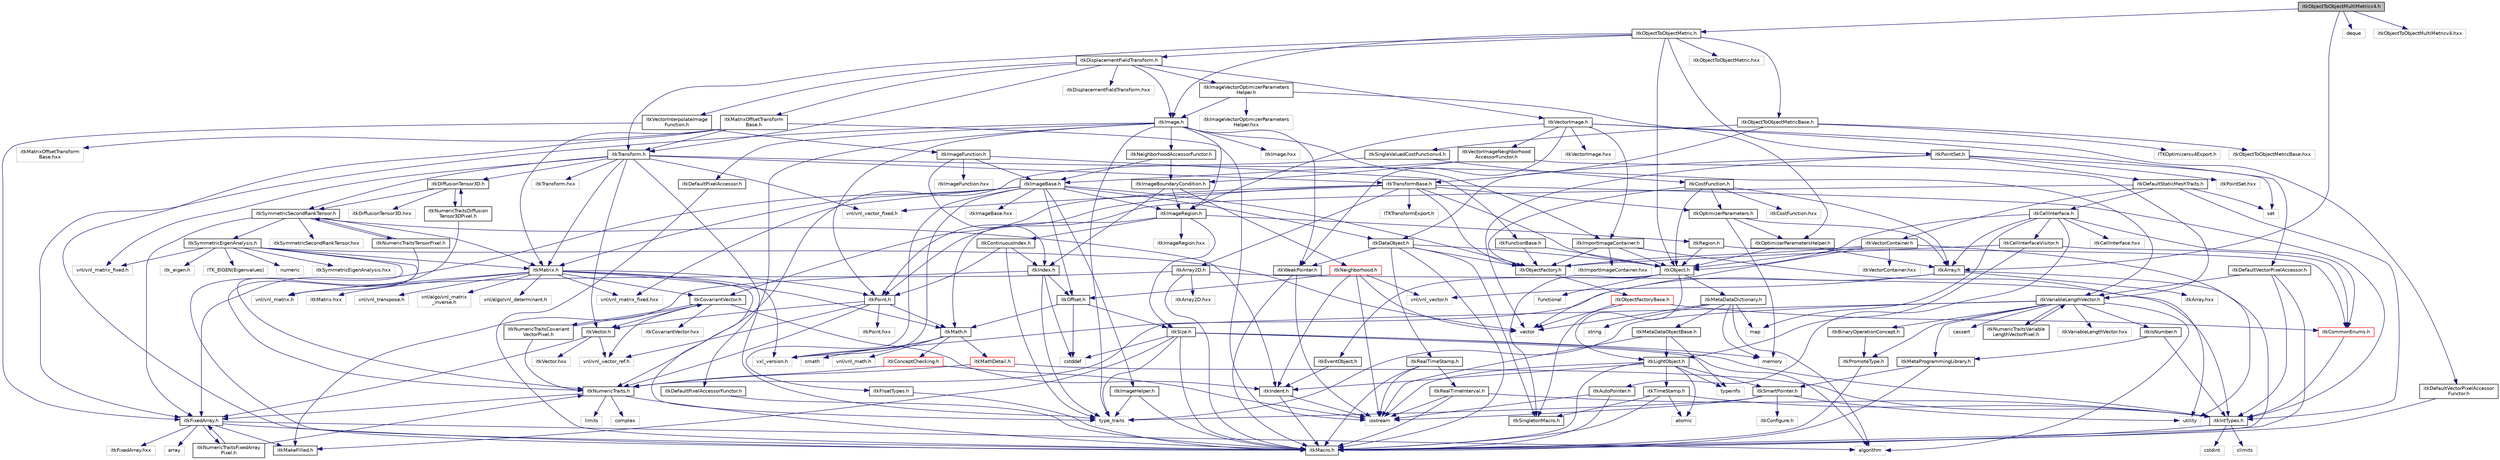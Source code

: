 digraph "itkObjectToObjectMultiMetricv4.h"
{
 // LATEX_PDF_SIZE
  edge [fontname="Helvetica",fontsize="10",labelfontname="Helvetica",labelfontsize="10"];
  node [fontname="Helvetica",fontsize="10",shape=record];
  Node1 [label="itkObjectToObjectMultiMetricv4.h",height=0.2,width=0.4,color="black", fillcolor="grey75", style="filled", fontcolor="black",tooltip=" "];
  Node1 -> Node2 [color="midnightblue",fontsize="10",style="solid",fontname="Helvetica"];
  Node2 [label="itkObjectToObjectMetric.h",height=0.2,width=0.4,color="black", fillcolor="white", style="filled",URL="$itkObjectToObjectMetric_8h.html",tooltip=" "];
  Node2 -> Node3 [color="midnightblue",fontsize="10",style="solid",fontname="Helvetica"];
  Node3 [label="itkObjectToObjectMetricBase.h",height=0.2,width=0.4,color="black", fillcolor="white", style="filled",URL="$itkObjectToObjectMetricBase_8h.html",tooltip=" "];
  Node3 -> Node4 [color="midnightblue",fontsize="10",style="solid",fontname="Helvetica"];
  Node4 [label="itkTransformBase.h",height=0.2,width=0.4,color="black", fillcolor="white", style="filled",URL="$itkTransformBase_8h.html",tooltip=" "];
  Node4 -> Node5 [color="midnightblue",fontsize="10",style="solid",fontname="Helvetica"];
  Node5 [label="ITKTransformExport.h",height=0.2,width=0.4,color="grey75", fillcolor="white", style="filled",tooltip=" "];
  Node4 -> Node6 [color="midnightblue",fontsize="10",style="solid",fontname="Helvetica"];
  Node6 [label="itkObject.h",height=0.2,width=0.4,color="black", fillcolor="white", style="filled",URL="$itkObject_8h.html",tooltip=" "];
  Node6 -> Node7 [color="midnightblue",fontsize="10",style="solid",fontname="Helvetica"];
  Node7 [label="itkLightObject.h",height=0.2,width=0.4,color="black", fillcolor="white", style="filled",URL="$itkLightObject_8h.html",tooltip=" "];
  Node7 -> Node8 [color="midnightblue",fontsize="10",style="solid",fontname="Helvetica"];
  Node8 [label="itkMacro.h",height=0.2,width=0.4,color="black", fillcolor="white", style="filled",URL="$itkMacro_8h.html",tooltip=" "];
  Node7 -> Node9 [color="midnightblue",fontsize="10",style="solid",fontname="Helvetica"];
  Node9 [label="itkSmartPointer.h",height=0.2,width=0.4,color="black", fillcolor="white", style="filled",URL="$itkSmartPointer_8h.html",tooltip=" "];
  Node9 -> Node10 [color="midnightblue",fontsize="10",style="solid",fontname="Helvetica"];
  Node10 [label="iostream",height=0.2,width=0.4,color="grey75", fillcolor="white", style="filled",tooltip=" "];
  Node9 -> Node11 [color="midnightblue",fontsize="10",style="solid",fontname="Helvetica"];
  Node11 [label="utility",height=0.2,width=0.4,color="grey75", fillcolor="white", style="filled",tooltip=" "];
  Node9 -> Node12 [color="midnightblue",fontsize="10",style="solid",fontname="Helvetica"];
  Node12 [label="type_traits",height=0.2,width=0.4,color="grey75", fillcolor="white", style="filled",tooltip=" "];
  Node9 -> Node13 [color="midnightblue",fontsize="10",style="solid",fontname="Helvetica"];
  Node13 [label="itkConfigure.h",height=0.2,width=0.4,color="grey75", fillcolor="white", style="filled",tooltip=" "];
  Node7 -> Node14 [color="midnightblue",fontsize="10",style="solid",fontname="Helvetica"];
  Node14 [label="itkTimeStamp.h",height=0.2,width=0.4,color="black", fillcolor="white", style="filled",URL="$itkTimeStamp_8h.html",tooltip=" "];
  Node14 -> Node8 [color="midnightblue",fontsize="10",style="solid",fontname="Helvetica"];
  Node14 -> Node15 [color="midnightblue",fontsize="10",style="solid",fontname="Helvetica"];
  Node15 [label="itkIntTypes.h",height=0.2,width=0.4,color="black", fillcolor="white", style="filled",URL="$itkIntTypes_8h.html",tooltip=" "];
  Node15 -> Node8 [color="midnightblue",fontsize="10",style="solid",fontname="Helvetica"];
  Node15 -> Node16 [color="midnightblue",fontsize="10",style="solid",fontname="Helvetica"];
  Node16 [label="cstdint",height=0.2,width=0.4,color="grey75", fillcolor="white", style="filled",tooltip=" "];
  Node15 -> Node17 [color="midnightblue",fontsize="10",style="solid",fontname="Helvetica"];
  Node17 [label="climits",height=0.2,width=0.4,color="grey75", fillcolor="white", style="filled",tooltip=" "];
  Node14 -> Node18 [color="midnightblue",fontsize="10",style="solid",fontname="Helvetica"];
  Node18 [label="atomic",height=0.2,width=0.4,color="grey75", fillcolor="white", style="filled",tooltip=" "];
  Node14 -> Node19 [color="midnightblue",fontsize="10",style="solid",fontname="Helvetica"];
  Node19 [label="itkSingletonMacro.h",height=0.2,width=0.4,color="black", fillcolor="white", style="filled",URL="$itkSingletonMacro_8h.html",tooltip=" "];
  Node7 -> Node20 [color="midnightblue",fontsize="10",style="solid",fontname="Helvetica"];
  Node20 [label="itkIndent.h",height=0.2,width=0.4,color="black", fillcolor="white", style="filled",URL="$itkIndent_8h.html",tooltip=" "];
  Node20 -> Node8 [color="midnightblue",fontsize="10",style="solid",fontname="Helvetica"];
  Node20 -> Node10 [color="midnightblue",fontsize="10",style="solid",fontname="Helvetica"];
  Node7 -> Node18 [color="midnightblue",fontsize="10",style="solid",fontname="Helvetica"];
  Node7 -> Node10 [color="midnightblue",fontsize="10",style="solid",fontname="Helvetica"];
  Node7 -> Node21 [color="midnightblue",fontsize="10",style="solid",fontname="Helvetica"];
  Node21 [label="typeinfo",height=0.2,width=0.4,color="grey75", fillcolor="white", style="filled",tooltip=" "];
  Node6 -> Node22 [color="midnightblue",fontsize="10",style="solid",fontname="Helvetica"];
  Node22 [label="itkEventObject.h",height=0.2,width=0.4,color="black", fillcolor="white", style="filled",URL="$itkEventObject_8h.html",tooltip=" "];
  Node22 -> Node20 [color="midnightblue",fontsize="10",style="solid",fontname="Helvetica"];
  Node6 -> Node23 [color="midnightblue",fontsize="10",style="solid",fontname="Helvetica"];
  Node23 [label="itkMetaDataDictionary.h",height=0.2,width=0.4,color="black", fillcolor="white", style="filled",URL="$itkMetaDataDictionary_8h.html",tooltip=" "];
  Node23 -> Node24 [color="midnightblue",fontsize="10",style="solid",fontname="Helvetica"];
  Node24 [label="itkMetaDataObjectBase.h",height=0.2,width=0.4,color="black", fillcolor="white", style="filled",URL="$itkMetaDataObjectBase_8h.html",tooltip=" "];
  Node24 -> Node7 [color="midnightblue",fontsize="10",style="solid",fontname="Helvetica"];
  Node24 -> Node21 [color="midnightblue",fontsize="10",style="solid",fontname="Helvetica"];
  Node24 -> Node10 [color="midnightblue",fontsize="10",style="solid",fontname="Helvetica"];
  Node23 -> Node25 [color="midnightblue",fontsize="10",style="solid",fontname="Helvetica"];
  Node25 [label="algorithm",height=0.2,width=0.4,color="grey75", fillcolor="white", style="filled",tooltip=" "];
  Node23 -> Node26 [color="midnightblue",fontsize="10",style="solid",fontname="Helvetica"];
  Node26 [label="vector",height=0.2,width=0.4,color="grey75", fillcolor="white", style="filled",tooltip=" "];
  Node23 -> Node27 [color="midnightblue",fontsize="10",style="solid",fontname="Helvetica"];
  Node27 [label="map",height=0.2,width=0.4,color="grey75", fillcolor="white", style="filled",tooltip=" "];
  Node23 -> Node28 [color="midnightblue",fontsize="10",style="solid",fontname="Helvetica"];
  Node28 [label="string",height=0.2,width=0.4,color="grey75", fillcolor="white", style="filled",tooltip=" "];
  Node23 -> Node29 [color="midnightblue",fontsize="10",style="solid",fontname="Helvetica"];
  Node29 [label="memory",height=0.2,width=0.4,color="grey75", fillcolor="white", style="filled",tooltip=" "];
  Node6 -> Node19 [color="midnightblue",fontsize="10",style="solid",fontname="Helvetica"];
  Node6 -> Node30 [color="midnightblue",fontsize="10",style="solid",fontname="Helvetica"];
  Node30 [label="functional",height=0.2,width=0.4,color="grey75", fillcolor="white", style="filled",tooltip=" "];
  Node4 -> Node31 [color="midnightblue",fontsize="10",style="solid",fontname="Helvetica"];
  Node31 [label="itkPoint.h",height=0.2,width=0.4,color="black", fillcolor="white", style="filled",URL="$itkPoint_8h.html",tooltip=" "];
  Node31 -> Node32 [color="midnightblue",fontsize="10",style="solid",fontname="Helvetica"];
  Node32 [label="itkNumericTraits.h",height=0.2,width=0.4,color="black", fillcolor="white", style="filled",URL="$itkNumericTraits_8h.html",tooltip=" "];
  Node32 -> Node8 [color="midnightblue",fontsize="10",style="solid",fontname="Helvetica"];
  Node32 -> Node33 [color="midnightblue",fontsize="10",style="solid",fontname="Helvetica"];
  Node33 [label="limits",height=0.2,width=0.4,color="grey75", fillcolor="white", style="filled",tooltip=" "];
  Node32 -> Node34 [color="midnightblue",fontsize="10",style="solid",fontname="Helvetica"];
  Node34 [label="complex",height=0.2,width=0.4,color="grey75", fillcolor="white", style="filled",tooltip=" "];
  Node32 -> Node35 [color="midnightblue",fontsize="10",style="solid",fontname="Helvetica"];
  Node35 [label="itkFixedArray.h",height=0.2,width=0.4,color="black", fillcolor="white", style="filled",URL="$itkFixedArray_8h.html",tooltip=" "];
  Node35 -> Node8 [color="midnightblue",fontsize="10",style="solid",fontname="Helvetica"];
  Node35 -> Node36 [color="midnightblue",fontsize="10",style="solid",fontname="Helvetica"];
  Node36 [label="itkMakeFilled.h",height=0.2,width=0.4,color="black", fillcolor="white", style="filled",URL="$itkMakeFilled_8h.html",tooltip=" "];
  Node35 -> Node25 [color="midnightblue",fontsize="10",style="solid",fontname="Helvetica"];
  Node35 -> Node37 [color="midnightblue",fontsize="10",style="solid",fontname="Helvetica"];
  Node37 [label="array",height=0.2,width=0.4,color="grey75", fillcolor="white", style="filled",tooltip=" "];
  Node35 -> Node38 [color="midnightblue",fontsize="10",style="solid",fontname="Helvetica"];
  Node38 [label="itkFixedArray.hxx",height=0.2,width=0.4,color="grey75", fillcolor="white", style="filled",tooltip=" "];
  Node35 -> Node39 [color="midnightblue",fontsize="10",style="solid",fontname="Helvetica"];
  Node39 [label="itkNumericTraitsFixedArray\lPixel.h",height=0.2,width=0.4,color="black", fillcolor="white", style="filled",URL="$itkNumericTraitsFixedArrayPixel_8h.html",tooltip=" "];
  Node39 -> Node32 [color="midnightblue",fontsize="10",style="solid",fontname="Helvetica"];
  Node39 -> Node35 [color="midnightblue",fontsize="10",style="solid",fontname="Helvetica"];
  Node31 -> Node40 [color="midnightblue",fontsize="10",style="solid",fontname="Helvetica"];
  Node40 [label="itkVector.h",height=0.2,width=0.4,color="black", fillcolor="white", style="filled",URL="$itkVector_8h.html",tooltip=" "];
  Node40 -> Node35 [color="midnightblue",fontsize="10",style="solid",fontname="Helvetica"];
  Node40 -> Node41 [color="midnightblue",fontsize="10",style="solid",fontname="Helvetica"];
  Node41 [label="vnl/vnl_vector_ref.h",height=0.2,width=0.4,color="grey75", fillcolor="white", style="filled",tooltip=" "];
  Node40 -> Node42 [color="midnightblue",fontsize="10",style="solid",fontname="Helvetica"];
  Node42 [label="itkVector.hxx",height=0.2,width=0.4,color="grey75", fillcolor="white", style="filled",tooltip=" "];
  Node31 -> Node41 [color="midnightblue",fontsize="10",style="solid",fontname="Helvetica"];
  Node31 -> Node43 [color="midnightblue",fontsize="10",style="solid",fontname="Helvetica"];
  Node43 [label="itkMath.h",height=0.2,width=0.4,color="black", fillcolor="white", style="filled",URL="$itkMath_8h.html",tooltip=" "];
  Node43 -> Node44 [color="midnightblue",fontsize="10",style="solid",fontname="Helvetica"];
  Node44 [label="cmath",height=0.2,width=0.4,color="grey75", fillcolor="white", style="filled",tooltip=" "];
  Node43 -> Node45 [color="midnightblue",fontsize="10",style="solid",fontname="Helvetica"];
  Node45 [label="itkMathDetail.h",height=0.2,width=0.4,color="red", fillcolor="white", style="filled",URL="$itkMathDetail_8h.html",tooltip=" "];
  Node45 -> Node15 [color="midnightblue",fontsize="10",style="solid",fontname="Helvetica"];
  Node45 -> Node32 [color="midnightblue",fontsize="10",style="solid",fontname="Helvetica"];
  Node43 -> Node47 [color="midnightblue",fontsize="10",style="solid",fontname="Helvetica"];
  Node47 [label="itkConceptChecking.h",height=0.2,width=0.4,color="red", fillcolor="white", style="filled",URL="$itkConceptChecking_8h.html",tooltip=" "];
  Node47 -> Node32 [color="midnightblue",fontsize="10",style="solid",fontname="Helvetica"];
  Node47 -> Node10 [color="midnightblue",fontsize="10",style="solid",fontname="Helvetica"];
  Node43 -> Node49 [color="midnightblue",fontsize="10",style="solid",fontname="Helvetica"];
  Node49 [label="vnl/vnl_math.h",height=0.2,width=0.4,color="grey75", fillcolor="white", style="filled",tooltip=" "];
  Node43 -> Node50 [color="midnightblue",fontsize="10",style="solid",fontname="Helvetica"];
  Node50 [label="vxl_version.h",height=0.2,width=0.4,color="grey75", fillcolor="white", style="filled",tooltip=" "];
  Node31 -> Node51 [color="midnightblue",fontsize="10",style="solid",fontname="Helvetica"];
  Node51 [label="itkPoint.hxx",height=0.2,width=0.4,color="grey75", fillcolor="white", style="filled",tooltip=" "];
  Node4 -> Node52 [color="midnightblue",fontsize="10",style="solid",fontname="Helvetica"];
  Node52 [label="itkCovariantVector.h",height=0.2,width=0.4,color="black", fillcolor="white", style="filled",URL="$itkCovariantVector_8h.html",tooltip=" "];
  Node52 -> Node20 [color="midnightblue",fontsize="10",style="solid",fontname="Helvetica"];
  Node52 -> Node40 [color="midnightblue",fontsize="10",style="solid",fontname="Helvetica"];
  Node52 -> Node41 [color="midnightblue",fontsize="10",style="solid",fontname="Helvetica"];
  Node52 -> Node53 [color="midnightblue",fontsize="10",style="solid",fontname="Helvetica"];
  Node53 [label="itkNumericTraitsCovariant\lVectorPixel.h",height=0.2,width=0.4,color="black", fillcolor="white", style="filled",URL="$itkNumericTraitsCovariantVectorPixel_8h.html",tooltip=" "];
  Node53 -> Node32 [color="midnightblue",fontsize="10",style="solid",fontname="Helvetica"];
  Node53 -> Node52 [color="midnightblue",fontsize="10",style="solid",fontname="Helvetica"];
  Node52 -> Node54 [color="midnightblue",fontsize="10",style="solid",fontname="Helvetica"];
  Node54 [label="itkCovariantVector.hxx",height=0.2,width=0.4,color="grey75", fillcolor="white", style="filled",tooltip=" "];
  Node4 -> Node55 [color="midnightblue",fontsize="10",style="solid",fontname="Helvetica"];
  Node55 [label="vnl/vnl_vector_fixed.h",height=0.2,width=0.4,color="grey75", fillcolor="white", style="filled",tooltip=" "];
  Node4 -> Node56 [color="midnightblue",fontsize="10",style="solid",fontname="Helvetica"];
  Node56 [label="itkArray2D.h",height=0.2,width=0.4,color="black", fillcolor="white", style="filled",URL="$itkArray2D_8h.html",tooltip=" "];
  Node56 -> Node8 [color="midnightblue",fontsize="10",style="solid",fontname="Helvetica"];
  Node56 -> Node15 [color="midnightblue",fontsize="10",style="solid",fontname="Helvetica"];
  Node56 -> Node57 [color="midnightblue",fontsize="10",style="solid",fontname="Helvetica"];
  Node57 [label="vnl/vnl_matrix.h",height=0.2,width=0.4,color="grey75", fillcolor="white", style="filled",tooltip=" "];
  Node56 -> Node58 [color="midnightblue",fontsize="10",style="solid",fontname="Helvetica"];
  Node58 [label="itkArray2D.hxx",height=0.2,width=0.4,color="grey75", fillcolor="white", style="filled",tooltip=" "];
  Node4 -> Node59 [color="midnightblue",fontsize="10",style="solid",fontname="Helvetica"];
  Node59 [label="itkOptimizerParameters.h",height=0.2,width=0.4,color="black", fillcolor="white", style="filled",URL="$itkOptimizerParameters_8h.html",tooltip=" "];
  Node59 -> Node60 [color="midnightblue",fontsize="10",style="solid",fontname="Helvetica"];
  Node60 [label="itkArray.h",height=0.2,width=0.4,color="black", fillcolor="white", style="filled",URL="$itkArray_8h.html",tooltip=" "];
  Node60 -> Node8 [color="midnightblue",fontsize="10",style="solid",fontname="Helvetica"];
  Node60 -> Node50 [color="midnightblue",fontsize="10",style="solid",fontname="Helvetica"];
  Node60 -> Node61 [color="midnightblue",fontsize="10",style="solid",fontname="Helvetica"];
  Node61 [label="vnl/vnl_vector.h",height=0.2,width=0.4,color="grey75", fillcolor="white", style="filled",tooltip=" "];
  Node60 -> Node62 [color="midnightblue",fontsize="10",style="solid",fontname="Helvetica"];
  Node62 [label="itkArray.hxx",height=0.2,width=0.4,color="grey75", fillcolor="white", style="filled",tooltip=" "];
  Node59 -> Node63 [color="midnightblue",fontsize="10",style="solid",fontname="Helvetica"];
  Node63 [label="itkOptimizerParametersHelper.h",height=0.2,width=0.4,color="black", fillcolor="white", style="filled",URL="$itkOptimizerParametersHelper_8h.html",tooltip=" "];
  Node63 -> Node6 [color="midnightblue",fontsize="10",style="solid",fontname="Helvetica"];
  Node63 -> Node60 [color="midnightblue",fontsize="10",style="solid",fontname="Helvetica"];
  Node59 -> Node29 [color="midnightblue",fontsize="10",style="solid",fontname="Helvetica"];
  Node4 -> Node64 [color="midnightblue",fontsize="10",style="solid",fontname="Helvetica"];
  Node64 [label="itkObjectFactory.h",height=0.2,width=0.4,color="black", fillcolor="white", style="filled",URL="$itkObjectFactory_8h.html",tooltip=" "];
  Node64 -> Node65 [color="midnightblue",fontsize="10",style="solid",fontname="Helvetica"];
  Node65 [label="itkObjectFactoryBase.h",height=0.2,width=0.4,color="red", fillcolor="white", style="filled",URL="$itkObjectFactoryBase_8h.html",tooltip=" "];
  Node65 -> Node19 [color="midnightblue",fontsize="10",style="solid",fontname="Helvetica"];
  Node65 -> Node67 [color="midnightblue",fontsize="10",style="solid",fontname="Helvetica"];
  Node67 [label="itkCommonEnums.h",height=0.2,width=0.4,color="red", fillcolor="white", style="filled",URL="$itkCommonEnums_8h.html",tooltip=" "];
  Node67 -> Node15 [color="midnightblue",fontsize="10",style="solid",fontname="Helvetica"];
  Node65 -> Node26 [color="midnightblue",fontsize="10",style="solid",fontname="Helvetica"];
  Node4 -> Node15 [color="midnightblue",fontsize="10",style="solid",fontname="Helvetica"];
  Node3 -> Node70 [color="midnightblue",fontsize="10",style="solid",fontname="Helvetica"];
  Node70 [label="itkSingleValuedCostFunctionv4.h",height=0.2,width=0.4,color="black", fillcolor="white", style="filled",URL="$itkSingleValuedCostFunctionv4_8h.html",tooltip=" "];
  Node70 -> Node71 [color="midnightblue",fontsize="10",style="solid",fontname="Helvetica"];
  Node71 [label="itkCostFunction.h",height=0.2,width=0.4,color="black", fillcolor="white", style="filled",URL="$itkCostFunction_8h.html",tooltip=" "];
  Node71 -> Node6 [color="midnightblue",fontsize="10",style="solid",fontname="Helvetica"];
  Node71 -> Node64 [color="midnightblue",fontsize="10",style="solid",fontname="Helvetica"];
  Node71 -> Node60 [color="midnightblue",fontsize="10",style="solid",fontname="Helvetica"];
  Node71 -> Node59 [color="midnightblue",fontsize="10",style="solid",fontname="Helvetica"];
  Node71 -> Node72 [color="midnightblue",fontsize="10",style="solid",fontname="Helvetica"];
  Node72 [label="itkCostFunction.hxx",height=0.2,width=0.4,color="grey75", fillcolor="white", style="filled",tooltip=" "];
  Node70 -> Node32 [color="midnightblue",fontsize="10",style="solid",fontname="Helvetica"];
  Node3 -> Node73 [color="midnightblue",fontsize="10",style="solid",fontname="Helvetica"];
  Node73 [label="ITKOptimizersv4Export.h",height=0.2,width=0.4,color="grey75", fillcolor="white", style="filled",tooltip=" "];
  Node3 -> Node74 [color="midnightblue",fontsize="10",style="solid",fontname="Helvetica"];
  Node74 [label="itkObjectToObjectMetricBase.hxx",height=0.2,width=0.4,color="grey75", fillcolor="white", style="filled",tooltip=" "];
  Node2 -> Node75 [color="midnightblue",fontsize="10",style="solid",fontname="Helvetica"];
  Node75 [label="itkDisplacementFieldTransform.h",height=0.2,width=0.4,color="black", fillcolor="white", style="filled",URL="$itkDisplacementFieldTransform_8h.html",tooltip=" "];
  Node75 -> Node76 [color="midnightblue",fontsize="10",style="solid",fontname="Helvetica"];
  Node76 [label="itkTransform.h",height=0.2,width=0.4,color="black", fillcolor="white", style="filled",URL="$itkTransform_8h.html",tooltip=" "];
  Node76 -> Node12 [color="midnightblue",fontsize="10",style="solid",fontname="Helvetica"];
  Node76 -> Node4 [color="midnightblue",fontsize="10",style="solid",fontname="Helvetica"];
  Node76 -> Node40 [color="midnightblue",fontsize="10",style="solid",fontname="Helvetica"];
  Node76 -> Node77 [color="midnightblue",fontsize="10",style="solid",fontname="Helvetica"];
  Node77 [label="itkSymmetricSecondRankTensor.h",height=0.2,width=0.4,color="black", fillcolor="white", style="filled",URL="$itkSymmetricSecondRankTensor_8h.html",tooltip=" "];
  Node77 -> Node20 [color="midnightblue",fontsize="10",style="solid",fontname="Helvetica"];
  Node77 -> Node35 [color="midnightblue",fontsize="10",style="solid",fontname="Helvetica"];
  Node77 -> Node78 [color="midnightblue",fontsize="10",style="solid",fontname="Helvetica"];
  Node78 [label="itkMatrix.h",height=0.2,width=0.4,color="black", fillcolor="white", style="filled",URL="$itkMatrix_8h.html",tooltip=" "];
  Node78 -> Node31 [color="midnightblue",fontsize="10",style="solid",fontname="Helvetica"];
  Node78 -> Node52 [color="midnightblue",fontsize="10",style="solid",fontname="Helvetica"];
  Node78 -> Node50 [color="midnightblue",fontsize="10",style="solid",fontname="Helvetica"];
  Node78 -> Node79 [color="midnightblue",fontsize="10",style="solid",fontname="Helvetica"];
  Node79 [label="vnl/vnl_matrix_fixed.hxx",height=0.2,width=0.4,color="grey75", fillcolor="white", style="filled",tooltip=" "];
  Node78 -> Node80 [color="midnightblue",fontsize="10",style="solid",fontname="Helvetica"];
  Node80 [label="vnl/vnl_transpose.h",height=0.2,width=0.4,color="grey75", fillcolor="white", style="filled",tooltip=" "];
  Node78 -> Node81 [color="midnightblue",fontsize="10",style="solid",fontname="Helvetica"];
  Node81 [label="vnl/algo/vnl_matrix\l_inverse.h",height=0.2,width=0.4,color="grey75", fillcolor="white", style="filled",tooltip=" "];
  Node78 -> Node57 [color="midnightblue",fontsize="10",style="solid",fontname="Helvetica"];
  Node78 -> Node82 [color="midnightblue",fontsize="10",style="solid",fontname="Helvetica"];
  Node82 [label="vnl/algo/vnl_determinant.h",height=0.2,width=0.4,color="grey75", fillcolor="white", style="filled",tooltip=" "];
  Node78 -> Node43 [color="midnightblue",fontsize="10",style="solid",fontname="Helvetica"];
  Node78 -> Node12 [color="midnightblue",fontsize="10",style="solid",fontname="Helvetica"];
  Node78 -> Node83 [color="midnightblue",fontsize="10",style="solid",fontname="Helvetica"];
  Node83 [label="itkMatrix.hxx",height=0.2,width=0.4,color="grey75", fillcolor="white", style="filled",tooltip=" "];
  Node77 -> Node84 [color="midnightblue",fontsize="10",style="solid",fontname="Helvetica"];
  Node84 [label="itkSymmetricEigenAnalysis.h",height=0.2,width=0.4,color="black", fillcolor="white", style="filled",URL="$itkSymmetricEigenAnalysis_8h.html",tooltip=" "];
  Node84 -> Node8 [color="midnightblue",fontsize="10",style="solid",fontname="Helvetica"];
  Node84 -> Node85 [color="midnightblue",fontsize="10",style="solid",fontname="Helvetica"];
  Node85 [label="itk_eigen.h",height=0.2,width=0.4,color="grey75", fillcolor="white", style="filled",tooltip=" "];
  Node84 -> Node86 [color="midnightblue",fontsize="10",style="solid",fontname="Helvetica"];
  Node86 [label="ITK_EIGEN(Eigenvalues)",height=0.2,width=0.4,color="grey75", fillcolor="white", style="filled",tooltip=" "];
  Node84 -> Node87 [color="midnightblue",fontsize="10",style="solid",fontname="Helvetica"];
  Node87 [label="numeric",height=0.2,width=0.4,color="grey75", fillcolor="white", style="filled",tooltip=" "];
  Node84 -> Node26 [color="midnightblue",fontsize="10",style="solid",fontname="Helvetica"];
  Node84 -> Node57 [color="midnightblue",fontsize="10",style="solid",fontname="Helvetica"];
  Node84 -> Node88 [color="midnightblue",fontsize="10",style="solid",fontname="Helvetica"];
  Node88 [label="vnl/vnl_matrix_fixed.h",height=0.2,width=0.4,color="grey75", fillcolor="white", style="filled",tooltip=" "];
  Node84 -> Node78 [color="midnightblue",fontsize="10",style="solid",fontname="Helvetica"];
  Node84 -> Node89 [color="midnightblue",fontsize="10",style="solid",fontname="Helvetica"];
  Node89 [label="itkSymmetricEigenAnalysis.hxx",height=0.2,width=0.4,color="grey75", fillcolor="white", style="filled",tooltip=" "];
  Node77 -> Node90 [color="midnightblue",fontsize="10",style="solid",fontname="Helvetica"];
  Node90 [label="itkNumericTraitsTensorPixel.h",height=0.2,width=0.4,color="black", fillcolor="white", style="filled",URL="$itkNumericTraitsTensorPixel_8h.html",tooltip=" "];
  Node90 -> Node32 [color="midnightblue",fontsize="10",style="solid",fontname="Helvetica"];
  Node90 -> Node77 [color="midnightblue",fontsize="10",style="solid",fontname="Helvetica"];
  Node77 -> Node91 [color="midnightblue",fontsize="10",style="solid",fontname="Helvetica"];
  Node91 [label="itkSymmetricSecondRankTensor.hxx",height=0.2,width=0.4,color="grey75", fillcolor="white", style="filled",tooltip=" "];
  Node76 -> Node92 [color="midnightblue",fontsize="10",style="solid",fontname="Helvetica"];
  Node92 [label="itkDiffusionTensor3D.h",height=0.2,width=0.4,color="black", fillcolor="white", style="filled",URL="$itkDiffusionTensor3D_8h.html",tooltip=" "];
  Node92 -> Node77 [color="midnightblue",fontsize="10",style="solid",fontname="Helvetica"];
  Node92 -> Node93 [color="midnightblue",fontsize="10",style="solid",fontname="Helvetica"];
  Node93 [label="itkNumericTraitsDiffusion\lTensor3DPixel.h",height=0.2,width=0.4,color="black", fillcolor="white", style="filled",URL="$itkNumericTraitsDiffusionTensor3DPixel_8h.html",tooltip=" "];
  Node93 -> Node32 [color="midnightblue",fontsize="10",style="solid",fontname="Helvetica"];
  Node93 -> Node92 [color="midnightblue",fontsize="10",style="solid",fontname="Helvetica"];
  Node92 -> Node94 [color="midnightblue",fontsize="10",style="solid",fontname="Helvetica"];
  Node94 [label="itkDiffusionTensor3D.hxx",height=0.2,width=0.4,color="grey75", fillcolor="white", style="filled",tooltip=" "];
  Node76 -> Node95 [color="midnightblue",fontsize="10",style="solid",fontname="Helvetica"];
  Node95 [label="itkVariableLengthVector.h",height=0.2,width=0.4,color="black", fillcolor="white", style="filled",URL="$itkVariableLengthVector_8h.html",tooltip=" "];
  Node95 -> Node96 [color="midnightblue",fontsize="10",style="solid",fontname="Helvetica"];
  Node96 [label="cassert",height=0.2,width=0.4,color="grey75", fillcolor="white", style="filled",tooltip=" "];
  Node95 -> Node25 [color="midnightblue",fontsize="10",style="solid",fontname="Helvetica"];
  Node95 -> Node12 [color="midnightblue",fontsize="10",style="solid",fontname="Helvetica"];
  Node95 -> Node32 [color="midnightblue",fontsize="10",style="solid",fontname="Helvetica"];
  Node95 -> Node97 [color="midnightblue",fontsize="10",style="solid",fontname="Helvetica"];
  Node97 [label="itkMetaProgrammingLibrary.h",height=0.2,width=0.4,color="black", fillcolor="white", style="filled",URL="$itkMetaProgrammingLibrary_8h.html",tooltip=" "];
  Node97 -> Node8 [color="midnightblue",fontsize="10",style="solid",fontname="Helvetica"];
  Node97 -> Node9 [color="midnightblue",fontsize="10",style="solid",fontname="Helvetica"];
  Node95 -> Node98 [color="midnightblue",fontsize="10",style="solid",fontname="Helvetica"];
  Node98 [label="itkIsNumber.h",height=0.2,width=0.4,color="black", fillcolor="white", style="filled",URL="$itkIsNumber_8h.html",tooltip=" "];
  Node98 -> Node97 [color="midnightblue",fontsize="10",style="solid",fontname="Helvetica"];
  Node98 -> Node15 [color="midnightblue",fontsize="10",style="solid",fontname="Helvetica"];
  Node95 -> Node99 [color="midnightblue",fontsize="10",style="solid",fontname="Helvetica"];
  Node99 [label="itkPromoteType.h",height=0.2,width=0.4,color="black", fillcolor="white", style="filled",URL="$itkPromoteType_8h.html",tooltip=" "];
  Node99 -> Node8 [color="midnightblue",fontsize="10",style="solid",fontname="Helvetica"];
  Node95 -> Node100 [color="midnightblue",fontsize="10",style="solid",fontname="Helvetica"];
  Node100 [label="itkBinaryOperationConcept.h",height=0.2,width=0.4,color="black", fillcolor="white", style="filled",URL="$itkBinaryOperationConcept_8h.html",tooltip=" "];
  Node100 -> Node99 [color="midnightblue",fontsize="10",style="solid",fontname="Helvetica"];
  Node95 -> Node101 [color="midnightblue",fontsize="10",style="solid",fontname="Helvetica"];
  Node101 [label="itkNumericTraitsVariable\lLengthVectorPixel.h",height=0.2,width=0.4,color="black", fillcolor="white", style="filled",URL="$itkNumericTraitsVariableLengthVectorPixel_8h.html",tooltip=" "];
  Node101 -> Node95 [color="midnightblue",fontsize="10",style="solid",fontname="Helvetica"];
  Node95 -> Node102 [color="midnightblue",fontsize="10",style="solid",fontname="Helvetica"];
  Node102 [label="itkVariableLengthVector.hxx",height=0.2,width=0.4,color="grey75", fillcolor="white", style="filled",tooltip=" "];
  Node76 -> Node55 [color="midnightblue",fontsize="10",style="solid",fontname="Helvetica"];
  Node76 -> Node88 [color="midnightblue",fontsize="10",style="solid",fontname="Helvetica"];
  Node76 -> Node78 [color="midnightblue",fontsize="10",style="solid",fontname="Helvetica"];
  Node76 -> Node103 [color="midnightblue",fontsize="10",style="solid",fontname="Helvetica"];
  Node103 [label="itkTransform.hxx",height=0.2,width=0.4,color="grey75", fillcolor="white", style="filled",tooltip=" "];
  Node75 -> Node104 [color="midnightblue",fontsize="10",style="solid",fontname="Helvetica"];
  Node104 [label="itkImage.h",height=0.2,width=0.4,color="black", fillcolor="white", style="filled",URL="$itkImage_8h.html",tooltip=" "];
  Node104 -> Node105 [color="midnightblue",fontsize="10",style="solid",fontname="Helvetica"];
  Node105 [label="itkImageRegion.h",height=0.2,width=0.4,color="black", fillcolor="white", style="filled",URL="$itkImageRegion_8h.html",tooltip=" "];
  Node105 -> Node106 [color="midnightblue",fontsize="10",style="solid",fontname="Helvetica"];
  Node106 [label="itkRegion.h",height=0.2,width=0.4,color="black", fillcolor="white", style="filled",URL="$itkRegion_8h.html",tooltip=" "];
  Node106 -> Node6 [color="midnightblue",fontsize="10",style="solid",fontname="Helvetica"];
  Node106 -> Node67 [color="midnightblue",fontsize="10",style="solid",fontname="Helvetica"];
  Node105 -> Node107 [color="midnightblue",fontsize="10",style="solid",fontname="Helvetica"];
  Node107 [label="itkSize.h",height=0.2,width=0.4,color="black", fillcolor="white", style="filled",URL="$itkSize_8h.html",tooltip=" "];
  Node107 -> Node15 [color="midnightblue",fontsize="10",style="solid",fontname="Helvetica"];
  Node107 -> Node8 [color="midnightblue",fontsize="10",style="solid",fontname="Helvetica"];
  Node107 -> Node36 [color="midnightblue",fontsize="10",style="solid",fontname="Helvetica"];
  Node107 -> Node25 [color="midnightblue",fontsize="10",style="solid",fontname="Helvetica"];
  Node107 -> Node108 [color="midnightblue",fontsize="10",style="solid",fontname="Helvetica"];
  Node108 [label="cstddef",height=0.2,width=0.4,color="grey75", fillcolor="white", style="filled",tooltip=" "];
  Node107 -> Node12 [color="midnightblue",fontsize="10",style="solid",fontname="Helvetica"];
  Node107 -> Node29 [color="midnightblue",fontsize="10",style="solid",fontname="Helvetica"];
  Node105 -> Node109 [color="midnightblue",fontsize="10",style="solid",fontname="Helvetica"];
  Node109 [label="itkContinuousIndex.h",height=0.2,width=0.4,color="black", fillcolor="white", style="filled",URL="$itkContinuousIndex_8h.html",tooltip=" "];
  Node109 -> Node31 [color="midnightblue",fontsize="10",style="solid",fontname="Helvetica"];
  Node109 -> Node110 [color="midnightblue",fontsize="10",style="solid",fontname="Helvetica"];
  Node110 [label="itkIndex.h",height=0.2,width=0.4,color="black", fillcolor="white", style="filled",URL="$itkIndex_8h.html",tooltip=" "];
  Node110 -> Node36 [color="midnightblue",fontsize="10",style="solid",fontname="Helvetica"];
  Node110 -> Node111 [color="midnightblue",fontsize="10",style="solid",fontname="Helvetica"];
  Node111 [label="itkOffset.h",height=0.2,width=0.4,color="black", fillcolor="white", style="filled",URL="$itkOffset_8h.html",tooltip=" "];
  Node111 -> Node107 [color="midnightblue",fontsize="10",style="solid",fontname="Helvetica"];
  Node111 -> Node43 [color="midnightblue",fontsize="10",style="solid",fontname="Helvetica"];
  Node111 -> Node108 [color="midnightblue",fontsize="10",style="solid",fontname="Helvetica"];
  Node110 -> Node108 [color="midnightblue",fontsize="10",style="solid",fontname="Helvetica"];
  Node110 -> Node12 [color="midnightblue",fontsize="10",style="solid",fontname="Helvetica"];
  Node109 -> Node12 [color="midnightblue",fontsize="10",style="solid",fontname="Helvetica"];
  Node105 -> Node43 [color="midnightblue",fontsize="10",style="solid",fontname="Helvetica"];
  Node105 -> Node112 [color="midnightblue",fontsize="10",style="solid",fontname="Helvetica"];
  Node112 [label="itkImageRegion.hxx",height=0.2,width=0.4,color="grey75", fillcolor="white", style="filled",tooltip=" "];
  Node104 -> Node113 [color="midnightblue",fontsize="10",style="solid",fontname="Helvetica"];
  Node113 [label="itkImportImageContainer.h",height=0.2,width=0.4,color="black", fillcolor="white", style="filled",URL="$itkImportImageContainer_8h.html",tooltip=" "];
  Node113 -> Node6 [color="midnightblue",fontsize="10",style="solid",fontname="Helvetica"];
  Node113 -> Node64 [color="midnightblue",fontsize="10",style="solid",fontname="Helvetica"];
  Node113 -> Node11 [color="midnightblue",fontsize="10",style="solid",fontname="Helvetica"];
  Node113 -> Node114 [color="midnightblue",fontsize="10",style="solid",fontname="Helvetica"];
  Node114 [label="itkImportImageContainer.hxx",height=0.2,width=0.4,color="grey75", fillcolor="white", style="filled",tooltip=" "];
  Node104 -> Node115 [color="midnightblue",fontsize="10",style="solid",fontname="Helvetica"];
  Node115 [label="itkDefaultPixelAccessor.h",height=0.2,width=0.4,color="black", fillcolor="white", style="filled",URL="$itkDefaultPixelAccessor_8h.html",tooltip=" "];
  Node115 -> Node8 [color="midnightblue",fontsize="10",style="solid",fontname="Helvetica"];
  Node104 -> Node116 [color="midnightblue",fontsize="10",style="solid",fontname="Helvetica"];
  Node116 [label="itkDefaultPixelAccessorFunctor.h",height=0.2,width=0.4,color="black", fillcolor="white", style="filled",URL="$itkDefaultPixelAccessorFunctor_8h.html",tooltip=" "];
  Node116 -> Node8 [color="midnightblue",fontsize="10",style="solid",fontname="Helvetica"];
  Node104 -> Node31 [color="midnightblue",fontsize="10",style="solid",fontname="Helvetica"];
  Node104 -> Node35 [color="midnightblue",fontsize="10",style="solid",fontname="Helvetica"];
  Node104 -> Node117 [color="midnightblue",fontsize="10",style="solid",fontname="Helvetica"];
  Node117 [label="itkWeakPointer.h",height=0.2,width=0.4,color="black", fillcolor="white", style="filled",URL="$itkWeakPointer_8h.html",tooltip=" "];
  Node117 -> Node8 [color="midnightblue",fontsize="10",style="solid",fontname="Helvetica"];
  Node117 -> Node10 [color="midnightblue",fontsize="10",style="solid",fontname="Helvetica"];
  Node104 -> Node118 [color="midnightblue",fontsize="10",style="solid",fontname="Helvetica"];
  Node118 [label="itkNeighborhoodAccessorFunctor.h",height=0.2,width=0.4,color="black", fillcolor="white", style="filled",URL="$itkNeighborhoodAccessorFunctor_8h.html",tooltip=" "];
  Node118 -> Node119 [color="midnightblue",fontsize="10",style="solid",fontname="Helvetica"];
  Node119 [label="itkImageBoundaryCondition.h",height=0.2,width=0.4,color="black", fillcolor="white", style="filled",URL="$itkImageBoundaryCondition_8h.html",tooltip=" "];
  Node119 -> Node110 [color="midnightblue",fontsize="10",style="solid",fontname="Helvetica"];
  Node119 -> Node120 [color="midnightblue",fontsize="10",style="solid",fontname="Helvetica"];
  Node120 [label="itkNeighborhood.h",height=0.2,width=0.4,color="red", fillcolor="white", style="filled",URL="$itkNeighborhood_8h.html",tooltip=" "];
  Node120 -> Node10 [color="midnightblue",fontsize="10",style="solid",fontname="Helvetica"];
  Node120 -> Node20 [color="midnightblue",fontsize="10",style="solid",fontname="Helvetica"];
  Node120 -> Node61 [color="midnightblue",fontsize="10",style="solid",fontname="Helvetica"];
  Node120 -> Node111 [color="midnightblue",fontsize="10",style="solid",fontname="Helvetica"];
  Node120 -> Node26 [color="midnightblue",fontsize="10",style="solid",fontname="Helvetica"];
  Node119 -> Node105 [color="midnightblue",fontsize="10",style="solid",fontname="Helvetica"];
  Node118 -> Node125 [color="midnightblue",fontsize="10",style="solid",fontname="Helvetica"];
  Node125 [label="itkImageBase.h",height=0.2,width=0.4,color="black", fillcolor="white", style="filled",URL="$itkImageBase_8h.html",tooltip=" "];
  Node125 -> Node126 [color="midnightblue",fontsize="10",style="solid",fontname="Helvetica"];
  Node126 [label="itkDataObject.h",height=0.2,width=0.4,color="black", fillcolor="white", style="filled",URL="$itkDataObject_8h.html",tooltip=" "];
  Node126 -> Node6 [color="midnightblue",fontsize="10",style="solid",fontname="Helvetica"];
  Node126 -> Node8 [color="midnightblue",fontsize="10",style="solid",fontname="Helvetica"];
  Node126 -> Node19 [color="midnightblue",fontsize="10",style="solid",fontname="Helvetica"];
  Node126 -> Node117 [color="midnightblue",fontsize="10",style="solid",fontname="Helvetica"];
  Node126 -> Node127 [color="midnightblue",fontsize="10",style="solid",fontname="Helvetica"];
  Node127 [label="itkRealTimeStamp.h",height=0.2,width=0.4,color="black", fillcolor="white", style="filled",URL="$itkRealTimeStamp_8h.html",tooltip=" "];
  Node127 -> Node128 [color="midnightblue",fontsize="10",style="solid",fontname="Helvetica"];
  Node128 [label="itkRealTimeInterval.h",height=0.2,width=0.4,color="black", fillcolor="white", style="filled",URL="$itkRealTimeInterval_8h.html",tooltip=" "];
  Node128 -> Node15 [color="midnightblue",fontsize="10",style="solid",fontname="Helvetica"];
  Node128 -> Node8 [color="midnightblue",fontsize="10",style="solid",fontname="Helvetica"];
  Node128 -> Node10 [color="midnightblue",fontsize="10",style="solid",fontname="Helvetica"];
  Node127 -> Node8 [color="midnightblue",fontsize="10",style="solid",fontname="Helvetica"];
  Node127 -> Node10 [color="midnightblue",fontsize="10",style="solid",fontname="Helvetica"];
  Node126 -> Node64 [color="midnightblue",fontsize="10",style="solid",fontname="Helvetica"];
  Node125 -> Node105 [color="midnightblue",fontsize="10",style="solid",fontname="Helvetica"];
  Node125 -> Node78 [color="midnightblue",fontsize="10",style="solid",fontname="Helvetica"];
  Node125 -> Node64 [color="midnightblue",fontsize="10",style="solid",fontname="Helvetica"];
  Node125 -> Node111 [color="midnightblue",fontsize="10",style="solid",fontname="Helvetica"];
  Node125 -> Node35 [color="midnightblue",fontsize="10",style="solid",fontname="Helvetica"];
  Node125 -> Node129 [color="midnightblue",fontsize="10",style="solid",fontname="Helvetica"];
  Node129 [label="itkImageHelper.h",height=0.2,width=0.4,color="black", fillcolor="white", style="filled",URL="$itkImageHelper_8h.html",tooltip=" "];
  Node129 -> Node8 [color="midnightblue",fontsize="10",style="solid",fontname="Helvetica"];
  Node129 -> Node12 [color="midnightblue",fontsize="10",style="solid",fontname="Helvetica"];
  Node125 -> Node130 [color="midnightblue",fontsize="10",style="solid",fontname="Helvetica"];
  Node130 [label="itkFloatTypes.h",height=0.2,width=0.4,color="black", fillcolor="white", style="filled",URL="$itkFloatTypes_8h.html",tooltip=" "];
  Node130 -> Node8 [color="midnightblue",fontsize="10",style="solid",fontname="Helvetica"];
  Node125 -> Node50 [color="midnightblue",fontsize="10",style="solid",fontname="Helvetica"];
  Node125 -> Node79 [color="midnightblue",fontsize="10",style="solid",fontname="Helvetica"];
  Node125 -> Node131 [color="midnightblue",fontsize="10",style="solid",fontname="Helvetica"];
  Node131 [label="itkImageBase.hxx",height=0.2,width=0.4,color="grey75", fillcolor="white", style="filled",tooltip=" "];
  Node104 -> Node12 [color="midnightblue",fontsize="10",style="solid",fontname="Helvetica"];
  Node104 -> Node132 [color="midnightblue",fontsize="10",style="solid",fontname="Helvetica"];
  Node132 [label="itkImage.hxx",height=0.2,width=0.4,color="grey75", fillcolor="white", style="filled",tooltip=" "];
  Node75 -> Node133 [color="midnightblue",fontsize="10",style="solid",fontname="Helvetica"];
  Node133 [label="itkVectorImage.h",height=0.2,width=0.4,color="black", fillcolor="white", style="filled",URL="$itkVectorImage_8h.html",tooltip=" "];
  Node133 -> Node105 [color="midnightblue",fontsize="10",style="solid",fontname="Helvetica"];
  Node133 -> Node113 [color="midnightblue",fontsize="10",style="solid",fontname="Helvetica"];
  Node133 -> Node134 [color="midnightblue",fontsize="10",style="solid",fontname="Helvetica"];
  Node134 [label="itkDefaultVectorPixelAccessor.h",height=0.2,width=0.4,color="black", fillcolor="white", style="filled",URL="$itkDefaultVectorPixelAccessor_8h.html",tooltip=" "];
  Node134 -> Node8 [color="midnightblue",fontsize="10",style="solid",fontname="Helvetica"];
  Node134 -> Node95 [color="midnightblue",fontsize="10",style="solid",fontname="Helvetica"];
  Node134 -> Node15 [color="midnightblue",fontsize="10",style="solid",fontname="Helvetica"];
  Node133 -> Node135 [color="midnightblue",fontsize="10",style="solid",fontname="Helvetica"];
  Node135 [label="itkDefaultVectorPixelAccessor\lFunctor.h",height=0.2,width=0.4,color="black", fillcolor="white", style="filled",URL="$itkDefaultVectorPixelAccessorFunctor_8h.html",tooltip=" "];
  Node135 -> Node8 [color="midnightblue",fontsize="10",style="solid",fontname="Helvetica"];
  Node133 -> Node136 [color="midnightblue",fontsize="10",style="solid",fontname="Helvetica"];
  Node136 [label="itkVectorImageNeighborhood\lAccessorFunctor.h",height=0.2,width=0.4,color="black", fillcolor="white", style="filled",URL="$itkVectorImageNeighborhoodAccessorFunctor_8h.html",tooltip=" "];
  Node136 -> Node95 [color="midnightblue",fontsize="10",style="solid",fontname="Helvetica"];
  Node136 -> Node119 [color="midnightblue",fontsize="10",style="solid",fontname="Helvetica"];
  Node136 -> Node125 [color="midnightblue",fontsize="10",style="solid",fontname="Helvetica"];
  Node133 -> Node117 [color="midnightblue",fontsize="10",style="solid",fontname="Helvetica"];
  Node133 -> Node137 [color="midnightblue",fontsize="10",style="solid",fontname="Helvetica"];
  Node137 [label="itkVectorImage.hxx",height=0.2,width=0.4,color="grey75", fillcolor="white", style="filled",tooltip=" "];
  Node75 -> Node138 [color="midnightblue",fontsize="10",style="solid",fontname="Helvetica"];
  Node138 [label="itkMatrixOffsetTransform\lBase.h",height=0.2,width=0.4,color="black", fillcolor="white", style="filled",URL="$itkMatrixOffsetTransformBase_8h.html",tooltip=" "];
  Node138 -> Node8 [color="midnightblue",fontsize="10",style="solid",fontname="Helvetica"];
  Node138 -> Node78 [color="midnightblue",fontsize="10",style="solid",fontname="Helvetica"];
  Node138 -> Node76 [color="midnightblue",fontsize="10",style="solid",fontname="Helvetica"];
  Node138 -> Node10 [color="midnightblue",fontsize="10",style="solid",fontname="Helvetica"];
  Node138 -> Node139 [color="midnightblue",fontsize="10",style="solid",fontname="Helvetica"];
  Node139 [label="itkMatrixOffsetTransform\lBase.hxx",height=0.2,width=0.4,color="grey75", fillcolor="white", style="filled",tooltip=" "];
  Node75 -> Node140 [color="midnightblue",fontsize="10",style="solid",fontname="Helvetica"];
  Node140 [label="itkImageVectorOptimizerParameters\lHelper.h",height=0.2,width=0.4,color="black", fillcolor="white", style="filled",URL="$itkImageVectorOptimizerParametersHelper_8h.html",tooltip=" "];
  Node140 -> Node63 [color="midnightblue",fontsize="10",style="solid",fontname="Helvetica"];
  Node140 -> Node104 [color="midnightblue",fontsize="10",style="solid",fontname="Helvetica"];
  Node140 -> Node141 [color="midnightblue",fontsize="10",style="solid",fontname="Helvetica"];
  Node141 [label="itkImageVectorOptimizerParameters\lHelper.hxx",height=0.2,width=0.4,color="grey75", fillcolor="white", style="filled",tooltip=" "];
  Node75 -> Node142 [color="midnightblue",fontsize="10",style="solid",fontname="Helvetica"];
  Node142 [label="itkVectorInterpolateImage\lFunction.h",height=0.2,width=0.4,color="black", fillcolor="white", style="filled",URL="$itkVectorInterpolateImageFunction_8h.html",tooltip=" "];
  Node142 -> Node143 [color="midnightblue",fontsize="10",style="solid",fontname="Helvetica"];
  Node143 [label="itkImageFunction.h",height=0.2,width=0.4,color="black", fillcolor="white", style="filled",URL="$itkImageFunction_8h.html",tooltip=" "];
  Node143 -> Node144 [color="midnightblue",fontsize="10",style="solid",fontname="Helvetica"];
  Node144 [label="itkFunctionBase.h",height=0.2,width=0.4,color="black", fillcolor="white", style="filled",URL="$itkFunctionBase_8h.html",tooltip=" "];
  Node144 -> Node6 [color="midnightblue",fontsize="10",style="solid",fontname="Helvetica"];
  Node144 -> Node64 [color="midnightblue",fontsize="10",style="solid",fontname="Helvetica"];
  Node143 -> Node110 [color="midnightblue",fontsize="10",style="solid",fontname="Helvetica"];
  Node143 -> Node125 [color="midnightblue",fontsize="10",style="solid",fontname="Helvetica"];
  Node143 -> Node145 [color="midnightblue",fontsize="10",style="solid",fontname="Helvetica"];
  Node145 [label="itkImageFunction.hxx",height=0.2,width=0.4,color="grey75", fillcolor="white", style="filled",tooltip=" "];
  Node142 -> Node35 [color="midnightblue",fontsize="10",style="solid",fontname="Helvetica"];
  Node75 -> Node146 [color="midnightblue",fontsize="10",style="solid",fontname="Helvetica"];
  Node146 [label="itkDisplacementFieldTransform.hxx",height=0.2,width=0.4,color="grey75", fillcolor="white", style="filled",tooltip=" "];
  Node2 -> Node104 [color="midnightblue",fontsize="10",style="solid",fontname="Helvetica"];
  Node2 -> Node6 [color="midnightblue",fontsize="10",style="solid",fontname="Helvetica"];
  Node2 -> Node147 [color="midnightblue",fontsize="10",style="solid",fontname="Helvetica"];
  Node147 [label="itkPointSet.h",height=0.2,width=0.4,color="black", fillcolor="white", style="filled",URL="$itkPointSet_8h.html",tooltip=" "];
  Node147 -> Node126 [color="midnightblue",fontsize="10",style="solid",fontname="Helvetica"];
  Node147 -> Node148 [color="midnightblue",fontsize="10",style="solid",fontname="Helvetica"];
  Node148 [label="itkDefaultStaticMeshTraits.h",height=0.2,width=0.4,color="black", fillcolor="white", style="filled",URL="$itkDefaultStaticMeshTraits_8h.html",tooltip=" "];
  Node148 -> Node149 [color="midnightblue",fontsize="10",style="solid",fontname="Helvetica"];
  Node149 [label="itkCellInterface.h",height=0.2,width=0.4,color="black", fillcolor="white", style="filled",URL="$itkCellInterface_8h.html",tooltip=" "];
  Node149 -> Node6 [color="midnightblue",fontsize="10",style="solid",fontname="Helvetica"];
  Node149 -> Node150 [color="midnightblue",fontsize="10",style="solid",fontname="Helvetica"];
  Node150 [label="itkCellInterfaceVisitor.h",height=0.2,width=0.4,color="black", fillcolor="white", style="filled",URL="$itkCellInterfaceVisitor_8h.html",tooltip=" "];
  Node150 -> Node7 [color="midnightblue",fontsize="10",style="solid",fontname="Helvetica"];
  Node150 -> Node64 [color="midnightblue",fontsize="10",style="solid",fontname="Helvetica"];
  Node150 -> Node67 [color="midnightblue",fontsize="10",style="solid",fontname="Helvetica"];
  Node149 -> Node151 [color="midnightblue",fontsize="10",style="solid",fontname="Helvetica"];
  Node151 [label="itkAutoPointer.h",height=0.2,width=0.4,color="black", fillcolor="white", style="filled",URL="$itkAutoPointer_8h.html",tooltip=" "];
  Node151 -> Node8 [color="midnightblue",fontsize="10",style="solid",fontname="Helvetica"];
  Node151 -> Node10 [color="midnightblue",fontsize="10",style="solid",fontname="Helvetica"];
  Node149 -> Node60 [color="midnightblue",fontsize="10",style="solid",fontname="Helvetica"];
  Node149 -> Node67 [color="midnightblue",fontsize="10",style="solid",fontname="Helvetica"];
  Node149 -> Node27 [color="midnightblue",fontsize="10",style="solid",fontname="Helvetica"];
  Node149 -> Node152 [color="midnightblue",fontsize="10",style="solid",fontname="Helvetica"];
  Node152 [label="itkCellInterface.hxx",height=0.2,width=0.4,color="grey75", fillcolor="white", style="filled",tooltip=" "];
  Node148 -> Node153 [color="midnightblue",fontsize="10",style="solid",fontname="Helvetica"];
  Node153 [label="itkVectorContainer.h",height=0.2,width=0.4,color="black", fillcolor="white", style="filled",URL="$itkVectorContainer_8h.html",tooltip=" "];
  Node153 -> Node6 [color="midnightblue",fontsize="10",style="solid",fontname="Helvetica"];
  Node153 -> Node64 [color="midnightblue",fontsize="10",style="solid",fontname="Helvetica"];
  Node153 -> Node11 [color="midnightblue",fontsize="10",style="solid",fontname="Helvetica"];
  Node153 -> Node26 [color="midnightblue",fontsize="10",style="solid",fontname="Helvetica"];
  Node153 -> Node154 [color="midnightblue",fontsize="10",style="solid",fontname="Helvetica"];
  Node154 [label="itkVectorContainer.hxx",height=0.2,width=0.4,color="grey75", fillcolor="white", style="filled",tooltip=" "];
  Node148 -> Node31 [color="midnightblue",fontsize="10",style="solid",fontname="Helvetica"];
  Node148 -> Node15 [color="midnightblue",fontsize="10",style="solid",fontname="Helvetica"];
  Node148 -> Node155 [color="midnightblue",fontsize="10",style="solid",fontname="Helvetica"];
  Node155 [label="set",height=0.2,width=0.4,color="grey75", fillcolor="white", style="filled",tooltip=" "];
  Node147 -> Node26 [color="midnightblue",fontsize="10",style="solid",fontname="Helvetica"];
  Node147 -> Node155 [color="midnightblue",fontsize="10",style="solid",fontname="Helvetica"];
  Node147 -> Node156 [color="midnightblue",fontsize="10",style="solid",fontname="Helvetica"];
  Node156 [label="itkPointSet.hxx",height=0.2,width=0.4,color="grey75", fillcolor="white", style="filled",tooltip=" "];
  Node2 -> Node76 [color="midnightblue",fontsize="10",style="solid",fontname="Helvetica"];
  Node2 -> Node157 [color="midnightblue",fontsize="10",style="solid",fontname="Helvetica"];
  Node157 [label="itkObjectToObjectMetric.hxx",height=0.2,width=0.4,color="grey75", fillcolor="white", style="filled",tooltip=" "];
  Node1 -> Node60 [color="midnightblue",fontsize="10",style="solid",fontname="Helvetica"];
  Node1 -> Node158 [color="midnightblue",fontsize="10",style="solid",fontname="Helvetica"];
  Node158 [label="deque",height=0.2,width=0.4,color="grey75", fillcolor="white", style="filled",tooltip=" "];
  Node1 -> Node159 [color="midnightblue",fontsize="10",style="solid",fontname="Helvetica"];
  Node159 [label="itkObjectToObjectMultiMetricv4.hxx",height=0.2,width=0.4,color="grey75", fillcolor="white", style="filled",tooltip=" "];
}
